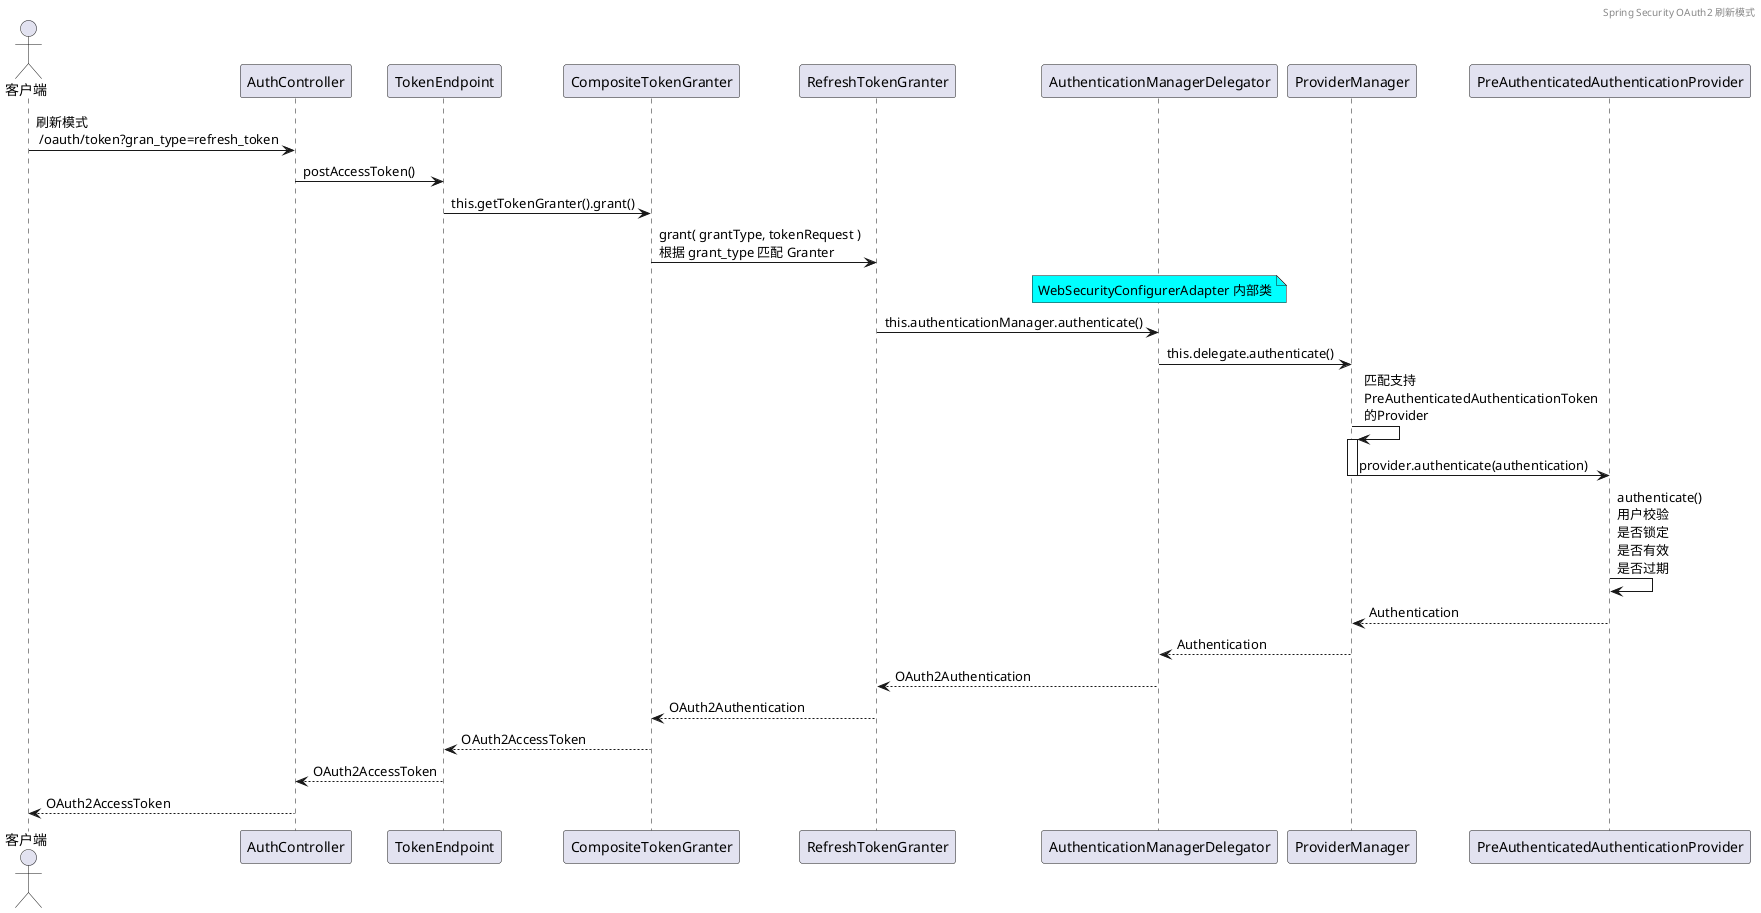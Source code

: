 @startuml
'https://plantuml.com/sequence-diagram
'skinparam backgroundColor #EEEBDC
'skinparam handwritten true

header Spring Security OAuth2 刷新模式

actor 客户端

客户端 -> AuthController: 刷新模式 \n /oauth/token?gran_type=refresh_token
AuthController -> TokenEndpoint: postAccessToken()
TokenEndpoint -> CompositeTokenGranter: this.getTokenGranter().grant()
CompositeTokenGranter->RefreshTokenGranter:grant( grantType, tokenRequest )\n根据 grant_type 匹配 Granter
note over of AuthenticationManagerDelegator #aqua
WebSecurityConfigurerAdapter 内部类
end note
RefreshTokenGranter-> AuthenticationManagerDelegator:this.authenticationManager.authenticate()
AuthenticationManagerDelegator -> ProviderManager: this.delegate.authenticate()


ProviderManager -> ProviderManager: 匹配支持\nPreAuthenticatedAuthenticationToken\n的Provider
activate ProviderManager
ProviderManager ->  PreAuthenticatedAuthenticationProvider: provider.authenticate(authentication)
deactivate ProviderManager
PreAuthenticatedAuthenticationProvider -> PreAuthenticatedAuthenticationProvider:authenticate()\n用户校验\n是否锁定\n是否有效\n是否过期
ProviderManager <-- PreAuthenticatedAuthenticationProvider: Authentication
AuthenticationManagerDelegator <-- ProviderManager: Authentication
RefreshTokenGranter <-- AuthenticationManagerDelegator: OAuth2Authentication
CompositeTokenGranter <-- RefreshTokenGranter: OAuth2Authentication
TokenEndpoint <-- CompositeTokenGranter:OAuth2AccessToken
AuthController <-- TokenEndpoint:OAuth2AccessToken
客户端 <-- AuthController: OAuth2AccessToken
@enduml
